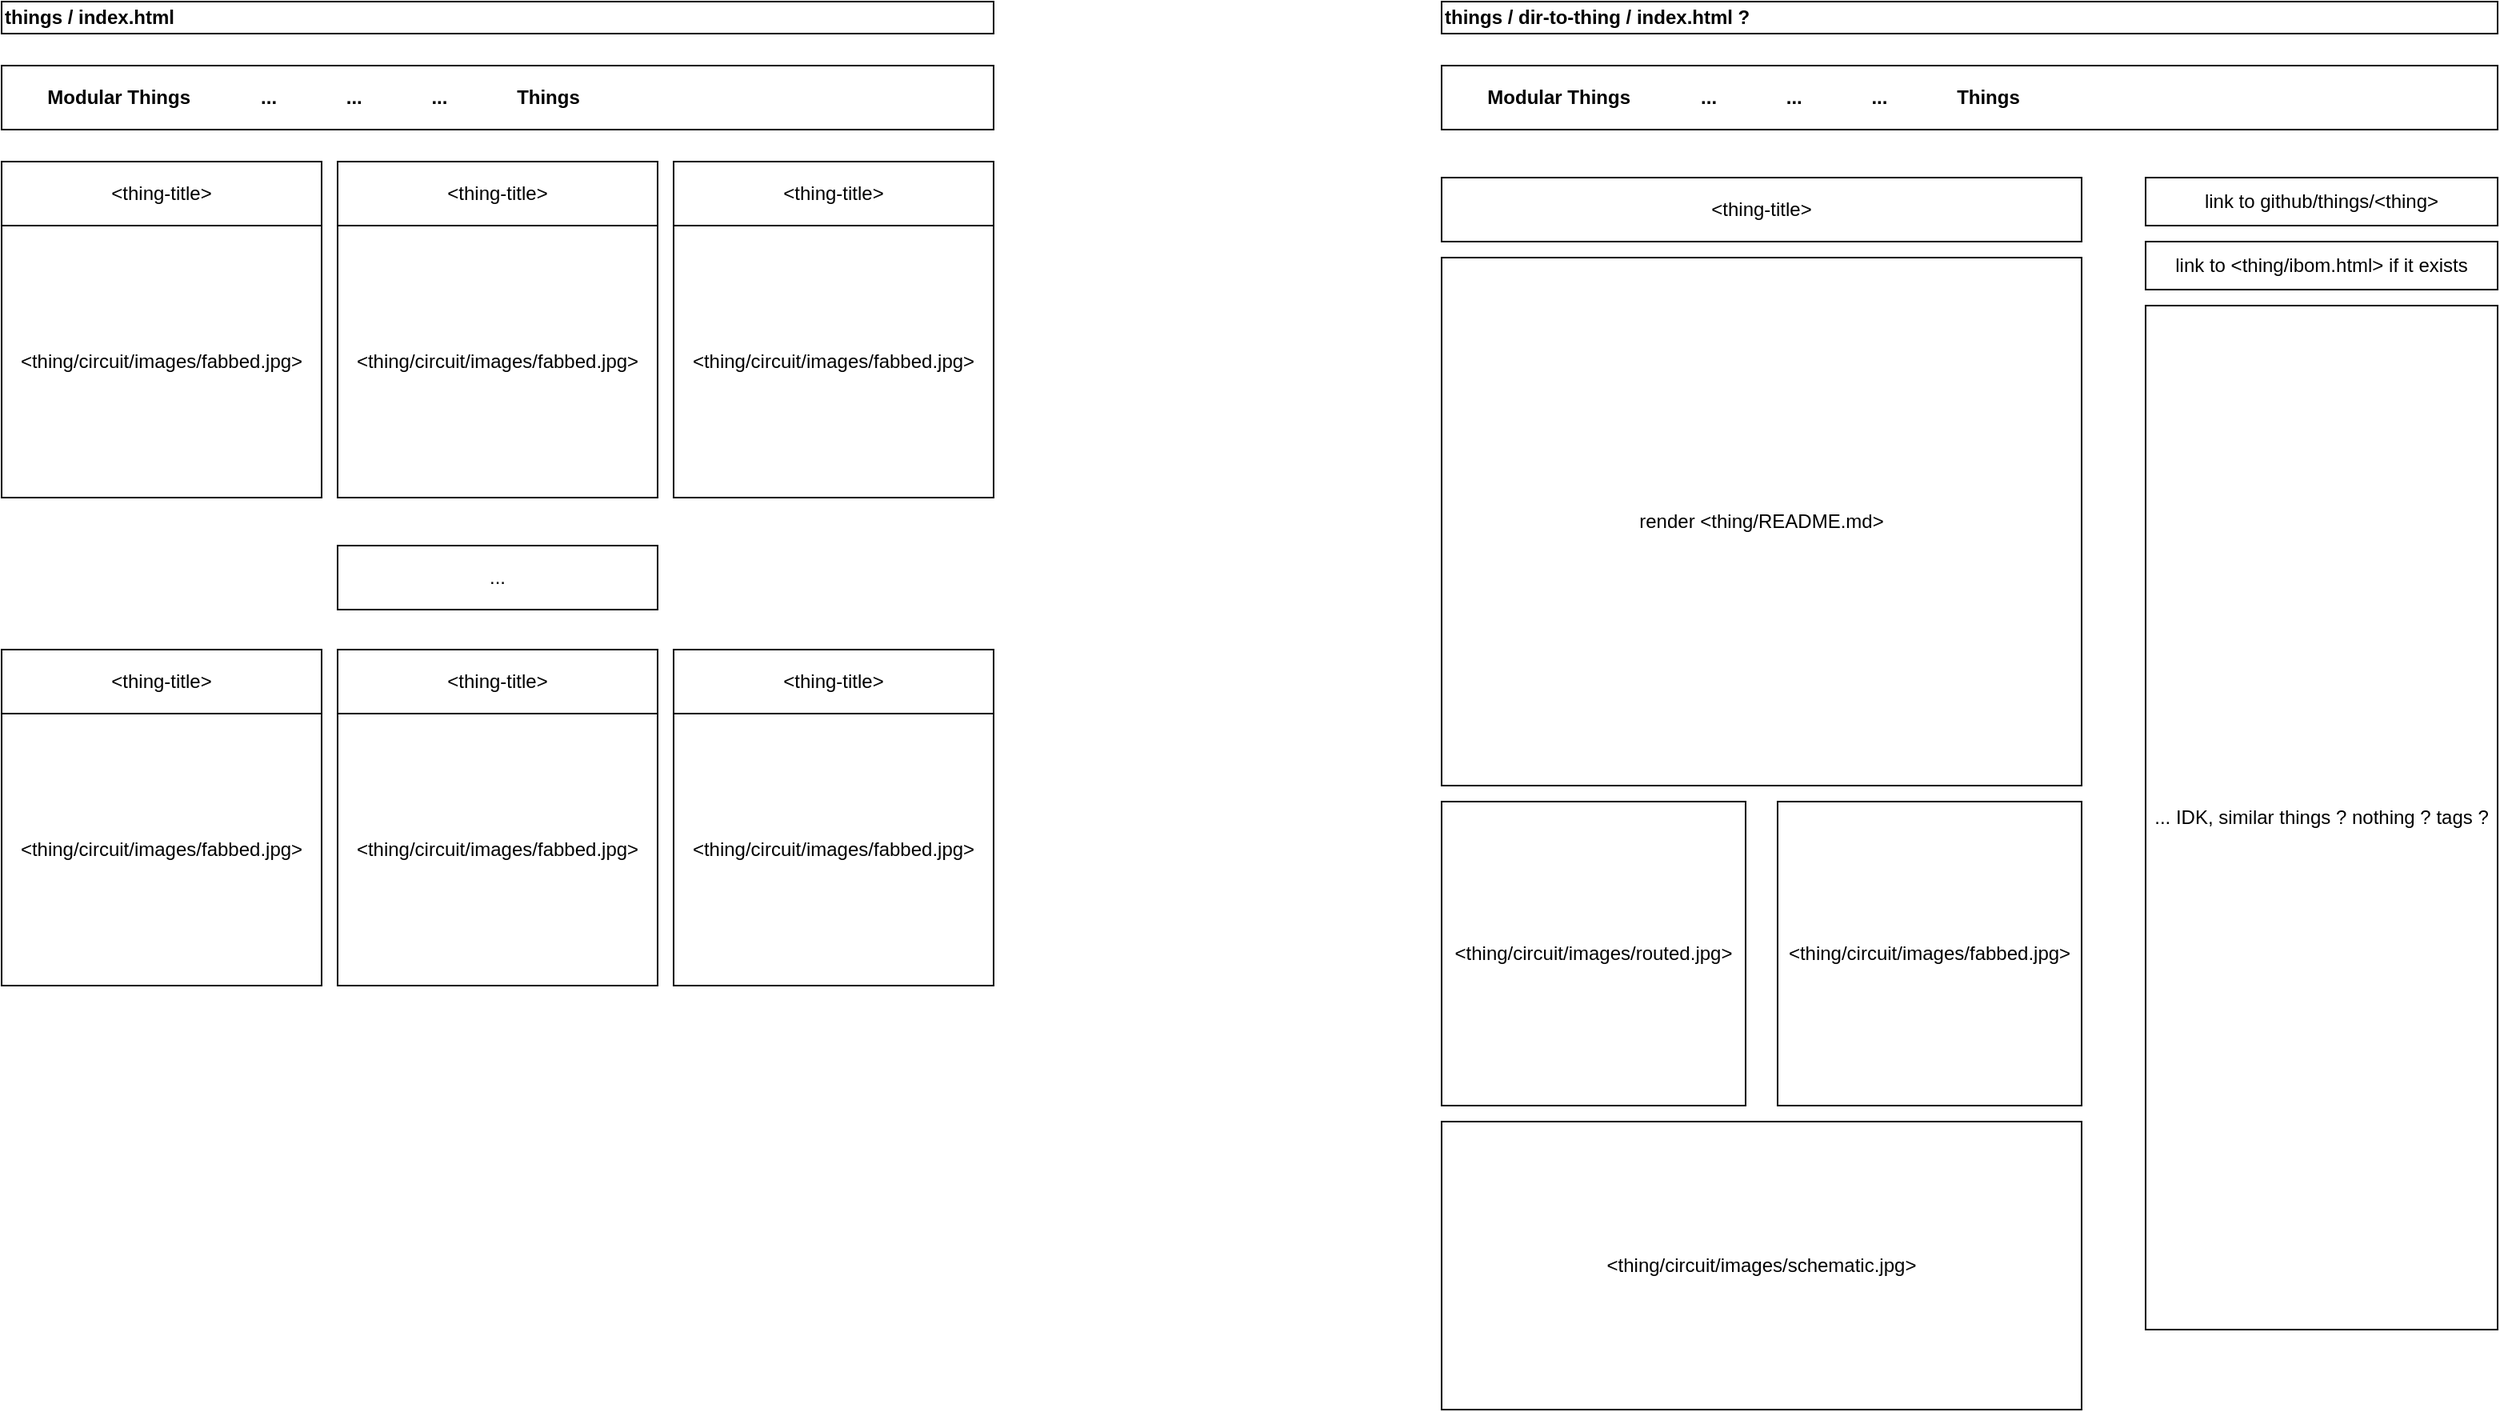 <mxfile version="20.7.4" type="device"><diagram id="NXwlu6YOEyPUYs2u5QaG" name="Page-1"><mxGraphModel dx="2049" dy="1196" grid="1" gridSize="10" guides="1" tooltips="1" connect="1" arrows="1" fold="1" page="1" pageScale="1" pageWidth="1600" pageHeight="900" math="0" shadow="0"><root><mxCell id="0"/><mxCell id="1" parent="0"/><mxCell id="FAxC60a3sgoJCpGxDjEX-1" value="&amp;lt;thing-title&amp;gt;" style="rounded=0;whiteSpace=wrap;html=1;" vertex="1" parent="1"><mxGeometry x="920" y="120" width="400" height="40" as="geometry"/></mxCell><mxCell id="FAxC60a3sgoJCpGxDjEX-2" value="&amp;lt;thing/circuit/images/routed.jpg&amp;gt;" style="rounded=0;whiteSpace=wrap;html=1;" vertex="1" parent="1"><mxGeometry x="920" y="510" width="190" height="190" as="geometry"/></mxCell><mxCell id="FAxC60a3sgoJCpGxDjEX-3" value="link to github/things/&amp;lt;thing&amp;gt;" style="rounded=0;whiteSpace=wrap;html=1;" vertex="1" parent="1"><mxGeometry x="1360" y="120" width="220" height="30" as="geometry"/></mxCell><mxCell id="FAxC60a3sgoJCpGxDjEX-5" value="&amp;lt;thing/circuit/images/fabbed.jpg&amp;gt;" style="rounded=0;whiteSpace=wrap;html=1;" vertex="1" parent="1"><mxGeometry x="1130" y="510" width="190" height="190" as="geometry"/></mxCell><mxCell id="FAxC60a3sgoJCpGxDjEX-6" value="&amp;lt;thing/circuit/images/schematic.jpg&amp;gt;" style="rounded=0;whiteSpace=wrap;html=1;" vertex="1" parent="1"><mxGeometry x="920" y="710" width="400" height="180" as="geometry"/></mxCell><mxCell id="FAxC60a3sgoJCpGxDjEX-7" value="render &amp;lt;thing/README.md&amp;gt;" style="rounded=0;whiteSpace=wrap;html=1;" vertex="1" parent="1"><mxGeometry x="920" y="170" width="400" height="330" as="geometry"/></mxCell><mxCell id="FAxC60a3sgoJCpGxDjEX-8" value="link to &amp;lt;thing/ibom.html&amp;gt; if it exists" style="rounded=0;whiteSpace=wrap;html=1;" vertex="1" parent="1"><mxGeometry x="1360" y="160" width="220" height="30" as="geometry"/></mxCell><mxCell id="FAxC60a3sgoJCpGxDjEX-9" value="&lt;b&gt;&lt;span style=&quot;white-space: pre;&quot;&gt;&#9;&lt;/span&gt;Modular Things&lt;span style=&quot;white-space: pre;&quot;&gt;&#9;&lt;/span&gt;&lt;span style=&quot;white-space: pre;&quot;&gt;&#9;&lt;/span&gt;...&lt;span style=&quot;white-space: pre;&quot;&gt;&#9;&lt;/span&gt;&lt;span style=&quot;white-space: pre;&quot;&gt;&#9;&lt;/span&gt;...&lt;span style=&quot;white-space: pre;&quot;&gt;&#9;&lt;/span&gt;&lt;span style=&quot;white-space: pre;&quot;&gt;&#9;&lt;/span&gt;...&amp;nbsp;&lt;span style=&quot;white-space: pre;&quot;&gt;&#9;&lt;/span&gt;&lt;span style=&quot;white-space: pre;&quot;&gt;&#9;&lt;/span&gt;Things&lt;/b&gt;" style="rounded=0;whiteSpace=wrap;html=1;align=left;" vertex="1" parent="1"><mxGeometry x="920" y="50" width="660" height="40" as="geometry"/></mxCell><mxCell id="FAxC60a3sgoJCpGxDjEX-10" value="&lt;b&gt;&lt;span style=&quot;white-space: pre;&quot;&gt;&#9;&lt;/span&gt;Modular Things&lt;span style=&quot;white-space: pre;&quot;&gt;&#9;&lt;/span&gt;&lt;span style=&quot;white-space: pre;&quot;&gt;&#9;&lt;/span&gt;...&lt;span style=&quot;white-space: pre;&quot;&gt;&#9;&lt;/span&gt;&lt;span style=&quot;white-space: pre;&quot;&gt;&#9;&lt;/span&gt;...&lt;span style=&quot;white-space: pre;&quot;&gt;&#9;&lt;/span&gt;&lt;span style=&quot;white-space: pre;&quot;&gt;&#9;&lt;/span&gt;...&amp;nbsp;&lt;span style=&quot;white-space: pre;&quot;&gt;&#9;&lt;/span&gt;&lt;span style=&quot;white-space: pre;&quot;&gt;&#9;&lt;/span&gt;Things&lt;/b&gt;" style="rounded=0;whiteSpace=wrap;html=1;align=left;" vertex="1" parent="1"><mxGeometry x="20" y="50" width="620" height="40" as="geometry"/></mxCell><mxCell id="FAxC60a3sgoJCpGxDjEX-11" value="&amp;lt;thing/circuit/images/fabbed.jpg&amp;gt;" style="rounded=0;whiteSpace=wrap;html=1;" vertex="1" parent="1"><mxGeometry x="20" y="150" width="200" height="170" as="geometry"/></mxCell><mxCell id="FAxC60a3sgoJCpGxDjEX-12" value="&amp;lt;thing-title&amp;gt;" style="rounded=0;whiteSpace=wrap;html=1;" vertex="1" parent="1"><mxGeometry x="20" y="110" width="200" height="40" as="geometry"/></mxCell><mxCell id="FAxC60a3sgoJCpGxDjEX-13" value="&lt;b&gt;things / index.html&lt;/b&gt;" style="rounded=0;whiteSpace=wrap;html=1;align=left;" vertex="1" parent="1"><mxGeometry x="20" y="10" width="620" height="20" as="geometry"/></mxCell><mxCell id="FAxC60a3sgoJCpGxDjEX-14" value="&lt;b&gt;things / dir-to-thing / index.html ?&lt;/b&gt;" style="rounded=0;whiteSpace=wrap;html=1;align=left;" vertex="1" parent="1"><mxGeometry x="920" y="10" width="660" height="20" as="geometry"/></mxCell><mxCell id="FAxC60a3sgoJCpGxDjEX-15" value="... IDK, similar things ? nothing ? tags ?" style="rounded=0;whiteSpace=wrap;html=1;" vertex="1" parent="1"><mxGeometry x="1360" y="200" width="220" height="640" as="geometry"/></mxCell><mxCell id="FAxC60a3sgoJCpGxDjEX-16" value="&amp;lt;thing/circuit/images/fabbed.jpg&amp;gt;" style="rounded=0;whiteSpace=wrap;html=1;" vertex="1" parent="1"><mxGeometry x="230" y="150" width="200" height="170" as="geometry"/></mxCell><mxCell id="FAxC60a3sgoJCpGxDjEX-17" value="&amp;lt;thing-title&amp;gt;" style="rounded=0;whiteSpace=wrap;html=1;" vertex="1" parent="1"><mxGeometry x="230" y="110" width="200" height="40" as="geometry"/></mxCell><mxCell id="FAxC60a3sgoJCpGxDjEX-18" value="&amp;lt;thing/circuit/images/fabbed.jpg&amp;gt;" style="rounded=0;whiteSpace=wrap;html=1;" vertex="1" parent="1"><mxGeometry x="440" y="150" width="200" height="170" as="geometry"/></mxCell><mxCell id="FAxC60a3sgoJCpGxDjEX-19" value="&amp;lt;thing-title&amp;gt;" style="rounded=0;whiteSpace=wrap;html=1;" vertex="1" parent="1"><mxGeometry x="440" y="110" width="200" height="40" as="geometry"/></mxCell><mxCell id="FAxC60a3sgoJCpGxDjEX-20" value="&amp;lt;thing/circuit/images/fabbed.jpg&amp;gt;" style="rounded=0;whiteSpace=wrap;html=1;" vertex="1" parent="1"><mxGeometry x="20" y="455" width="200" height="170" as="geometry"/></mxCell><mxCell id="FAxC60a3sgoJCpGxDjEX-21" value="&amp;lt;thing-title&amp;gt;" style="rounded=0;whiteSpace=wrap;html=1;" vertex="1" parent="1"><mxGeometry x="20" y="415" width="200" height="40" as="geometry"/></mxCell><mxCell id="FAxC60a3sgoJCpGxDjEX-22" value="&amp;lt;thing/circuit/images/fabbed.jpg&amp;gt;" style="rounded=0;whiteSpace=wrap;html=1;" vertex="1" parent="1"><mxGeometry x="230" y="455" width="200" height="170" as="geometry"/></mxCell><mxCell id="FAxC60a3sgoJCpGxDjEX-23" value="&amp;lt;thing-title&amp;gt;" style="rounded=0;whiteSpace=wrap;html=1;" vertex="1" parent="1"><mxGeometry x="230" y="415" width="200" height="40" as="geometry"/></mxCell><mxCell id="FAxC60a3sgoJCpGxDjEX-24" value="&amp;lt;thing/circuit/images/fabbed.jpg&amp;gt;" style="rounded=0;whiteSpace=wrap;html=1;" vertex="1" parent="1"><mxGeometry x="440" y="455" width="200" height="170" as="geometry"/></mxCell><mxCell id="FAxC60a3sgoJCpGxDjEX-25" value="&amp;lt;thing-title&amp;gt;" style="rounded=0;whiteSpace=wrap;html=1;" vertex="1" parent="1"><mxGeometry x="440" y="415" width="200" height="40" as="geometry"/></mxCell><mxCell id="FAxC60a3sgoJCpGxDjEX-26" value="..." style="rounded=0;whiteSpace=wrap;html=1;" vertex="1" parent="1"><mxGeometry x="230" y="350" width="200" height="40" as="geometry"/></mxCell></root></mxGraphModel></diagram></mxfile>
